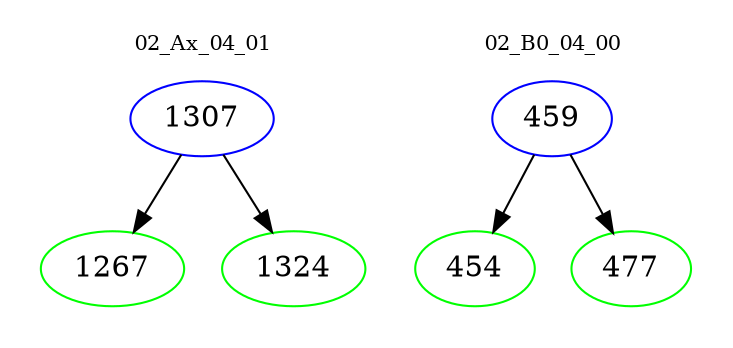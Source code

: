 digraph{
subgraph cluster_0 {
color = white
label = "02_Ax_04_01";
fontsize=10;
T0_1307 [label="1307", color="blue"]
T0_1307 -> T0_1267 [color="black"]
T0_1267 [label="1267", color="green"]
T0_1307 -> T0_1324 [color="black"]
T0_1324 [label="1324", color="green"]
}
subgraph cluster_1 {
color = white
label = "02_B0_04_00";
fontsize=10;
T1_459 [label="459", color="blue"]
T1_459 -> T1_454 [color="black"]
T1_454 [label="454", color="green"]
T1_459 -> T1_477 [color="black"]
T1_477 [label="477", color="green"]
}
}
